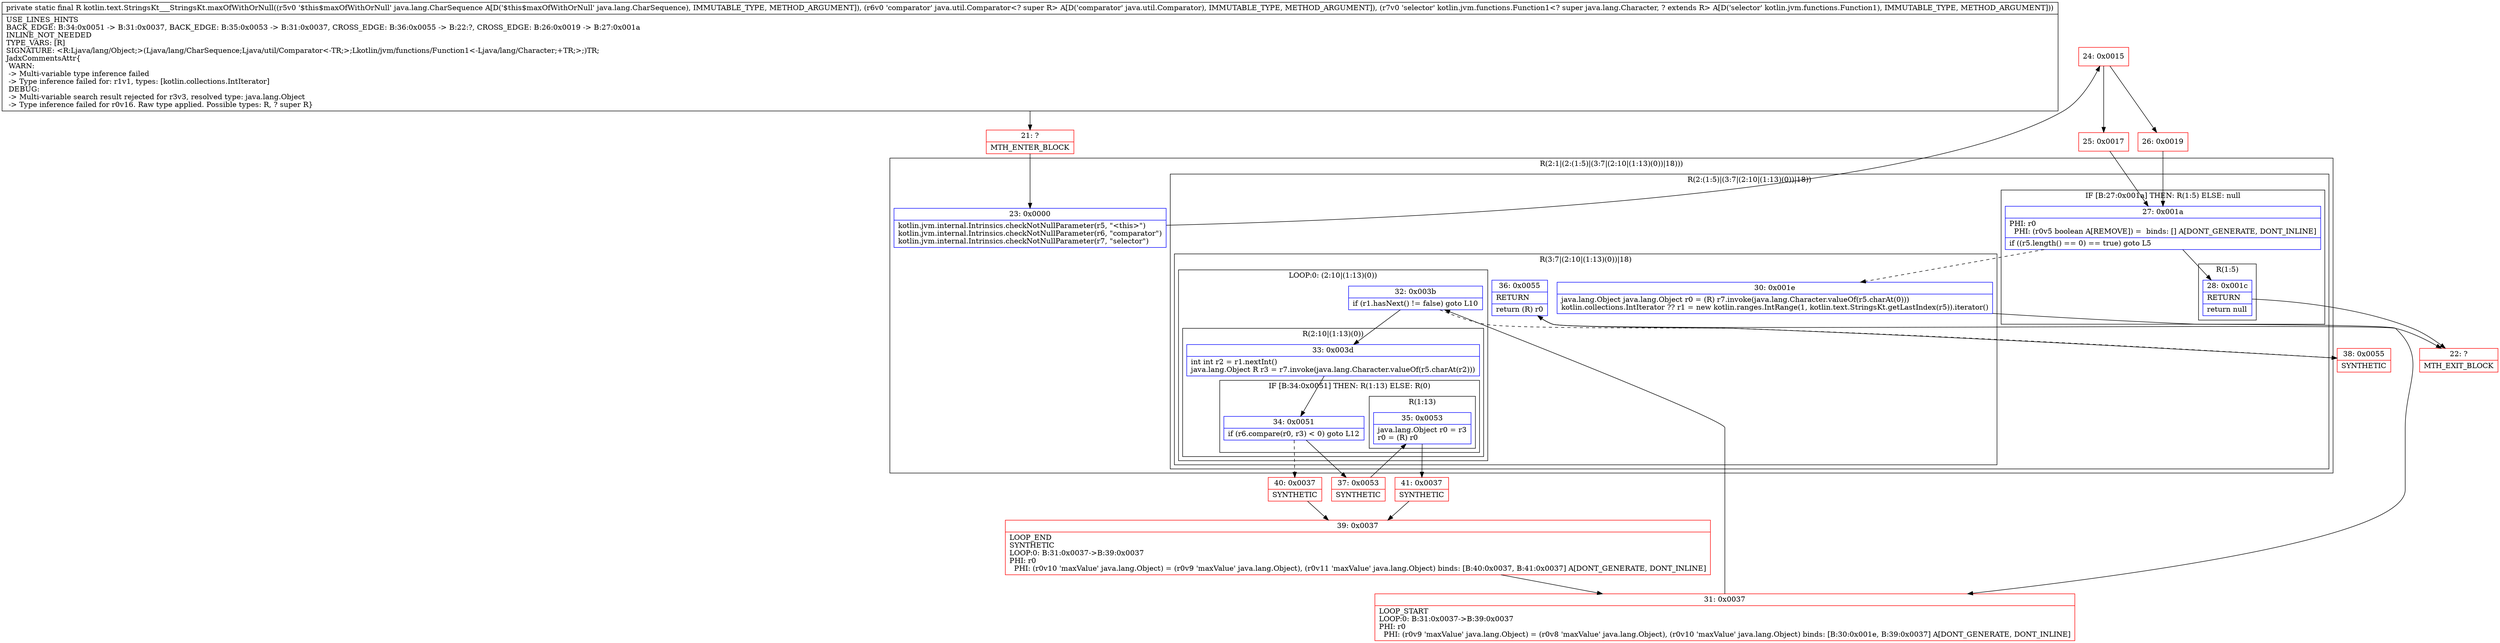 digraph "CFG forkotlin.text.StringsKt___StringsKt.maxOfWithOrNull(Ljava\/lang\/CharSequence;Ljava\/util\/Comparator;Lkotlin\/jvm\/functions\/Function1;)Ljava\/lang\/Object;" {
subgraph cluster_Region_941921410 {
label = "R(2:1|(2:(1:5)|(3:7|(2:10|(1:13)(0))|18)))";
node [shape=record,color=blue];
Node_23 [shape=record,label="{23\:\ 0x0000|kotlin.jvm.internal.Intrinsics.checkNotNullParameter(r5, \"\<this\>\")\lkotlin.jvm.internal.Intrinsics.checkNotNullParameter(r6, \"comparator\")\lkotlin.jvm.internal.Intrinsics.checkNotNullParameter(r7, \"selector\")\l}"];
subgraph cluster_Region_504074800 {
label = "R(2:(1:5)|(3:7|(2:10|(1:13)(0))|18))";
node [shape=record,color=blue];
subgraph cluster_IfRegion_103617087 {
label = "IF [B:27:0x001a] THEN: R(1:5) ELSE: null";
node [shape=record,color=blue];
Node_27 [shape=record,label="{27\:\ 0x001a|PHI: r0 \l  PHI: (r0v5 boolean A[REMOVE]) =  binds: [] A[DONT_GENERATE, DONT_INLINE]\l|if ((r5.length() == 0) == true) goto L5\l}"];
subgraph cluster_Region_1725416269 {
label = "R(1:5)";
node [shape=record,color=blue];
Node_28 [shape=record,label="{28\:\ 0x001c|RETURN\l|return null\l}"];
}
}
subgraph cluster_Region_1157929705 {
label = "R(3:7|(2:10|(1:13)(0))|18)";
node [shape=record,color=blue];
Node_30 [shape=record,label="{30\:\ 0x001e|java.lang.Object java.lang.Object r0 = (R) r7.invoke(java.lang.Character.valueOf(r5.charAt(0)))\lkotlin.collections.IntIterator ?? r1 = new kotlin.ranges.IntRange(1, kotlin.text.StringsKt.getLastIndex(r5)).iterator()\l}"];
subgraph cluster_LoopRegion_1150247280 {
label = "LOOP:0: (2:10|(1:13)(0))";
node [shape=record,color=blue];
Node_32 [shape=record,label="{32\:\ 0x003b|if (r1.hasNext() != false) goto L10\l}"];
subgraph cluster_Region_624781530 {
label = "R(2:10|(1:13)(0))";
node [shape=record,color=blue];
Node_33 [shape=record,label="{33\:\ 0x003d|int int r2 = r1.nextInt()\ljava.lang.Object R r3 = r7.invoke(java.lang.Character.valueOf(r5.charAt(r2)))\l}"];
subgraph cluster_IfRegion_501851190 {
label = "IF [B:34:0x0051] THEN: R(1:13) ELSE: R(0)";
node [shape=record,color=blue];
Node_34 [shape=record,label="{34\:\ 0x0051|if (r6.compare(r0, r3) \< 0) goto L12\l}"];
subgraph cluster_Region_782682446 {
label = "R(1:13)";
node [shape=record,color=blue];
Node_35 [shape=record,label="{35\:\ 0x0053|java.lang.Object r0 = r3\lr0 = (R) r0\l}"];
}
subgraph cluster_Region_2060180369 {
label = "R(0)";
node [shape=record,color=blue];
}
}
}
}
Node_36 [shape=record,label="{36\:\ 0x0055|RETURN\l|return (R) r0\l}"];
}
}
}
Node_21 [shape=record,color=red,label="{21\:\ ?|MTH_ENTER_BLOCK\l}"];
Node_24 [shape=record,color=red,label="{24\:\ 0x0015}"];
Node_25 [shape=record,color=red,label="{25\:\ 0x0017}"];
Node_22 [shape=record,color=red,label="{22\:\ ?|MTH_EXIT_BLOCK\l}"];
Node_31 [shape=record,color=red,label="{31\:\ 0x0037|LOOP_START\lLOOP:0: B:31:0x0037\-\>B:39:0x0037\lPHI: r0 \l  PHI: (r0v9 'maxValue' java.lang.Object) = (r0v8 'maxValue' java.lang.Object), (r0v10 'maxValue' java.lang.Object) binds: [B:30:0x001e, B:39:0x0037] A[DONT_GENERATE, DONT_INLINE]\l}"];
Node_37 [shape=record,color=red,label="{37\:\ 0x0053|SYNTHETIC\l}"];
Node_41 [shape=record,color=red,label="{41\:\ 0x0037|SYNTHETIC\l}"];
Node_39 [shape=record,color=red,label="{39\:\ 0x0037|LOOP_END\lSYNTHETIC\lLOOP:0: B:31:0x0037\-\>B:39:0x0037\lPHI: r0 \l  PHI: (r0v10 'maxValue' java.lang.Object) = (r0v9 'maxValue' java.lang.Object), (r0v11 'maxValue' java.lang.Object) binds: [B:40:0x0037, B:41:0x0037] A[DONT_GENERATE, DONT_INLINE]\l}"];
Node_40 [shape=record,color=red,label="{40\:\ 0x0037|SYNTHETIC\l}"];
Node_38 [shape=record,color=red,label="{38\:\ 0x0055|SYNTHETIC\l}"];
Node_26 [shape=record,color=red,label="{26\:\ 0x0019}"];
MethodNode[shape=record,label="{private static final R kotlin.text.StringsKt___StringsKt.maxOfWithOrNull((r5v0 '$this$maxOfWithOrNull' java.lang.CharSequence A[D('$this$maxOfWithOrNull' java.lang.CharSequence), IMMUTABLE_TYPE, METHOD_ARGUMENT]), (r6v0 'comparator' java.util.Comparator\<? super R\> A[D('comparator' java.util.Comparator), IMMUTABLE_TYPE, METHOD_ARGUMENT]), (r7v0 'selector' kotlin.jvm.functions.Function1\<? super java.lang.Character, ? extends R\> A[D('selector' kotlin.jvm.functions.Function1), IMMUTABLE_TYPE, METHOD_ARGUMENT]))  | USE_LINES_HINTS\lBACK_EDGE: B:34:0x0051 \-\> B:31:0x0037, BACK_EDGE: B:35:0x0053 \-\> B:31:0x0037, CROSS_EDGE: B:36:0x0055 \-\> B:22:?, CROSS_EDGE: B:26:0x0019 \-\> B:27:0x001a\lINLINE_NOT_NEEDED\lTYPE_VARS: [R]\lSIGNATURE: \<R:Ljava\/lang\/Object;\>(Ljava\/lang\/CharSequence;Ljava\/util\/Comparator\<\-TR;\>;Lkotlin\/jvm\/functions\/Function1\<\-Ljava\/lang\/Character;+TR;\>;)TR;\lJadxCommentsAttr\{\l WARN: \l \-\> Multi\-variable type inference failed\l \-\> Type inference failed for: r1v1, types: [kotlin.collections.IntIterator]\l DEBUG: \l \-\> Multi\-variable search result rejected for r3v3, resolved type: java.lang.Object\l \-\> Type inference failed for r0v16. Raw type applied. Possible types: R, ? super R\}\l}"];
MethodNode -> Node_21;Node_23 -> Node_24;
Node_27 -> Node_28;
Node_27 -> Node_30[style=dashed];
Node_28 -> Node_22;
Node_30 -> Node_31;
Node_32 -> Node_33;
Node_32 -> Node_38[style=dashed];
Node_33 -> Node_34;
Node_34 -> Node_37;
Node_34 -> Node_40[style=dashed];
Node_35 -> Node_41;
Node_36 -> Node_22;
Node_21 -> Node_23;
Node_24 -> Node_25;
Node_24 -> Node_26;
Node_25 -> Node_27;
Node_31 -> Node_32;
Node_37 -> Node_35;
Node_41 -> Node_39;
Node_39 -> Node_31;
Node_40 -> Node_39;
Node_38 -> Node_36;
Node_26 -> Node_27;
}

